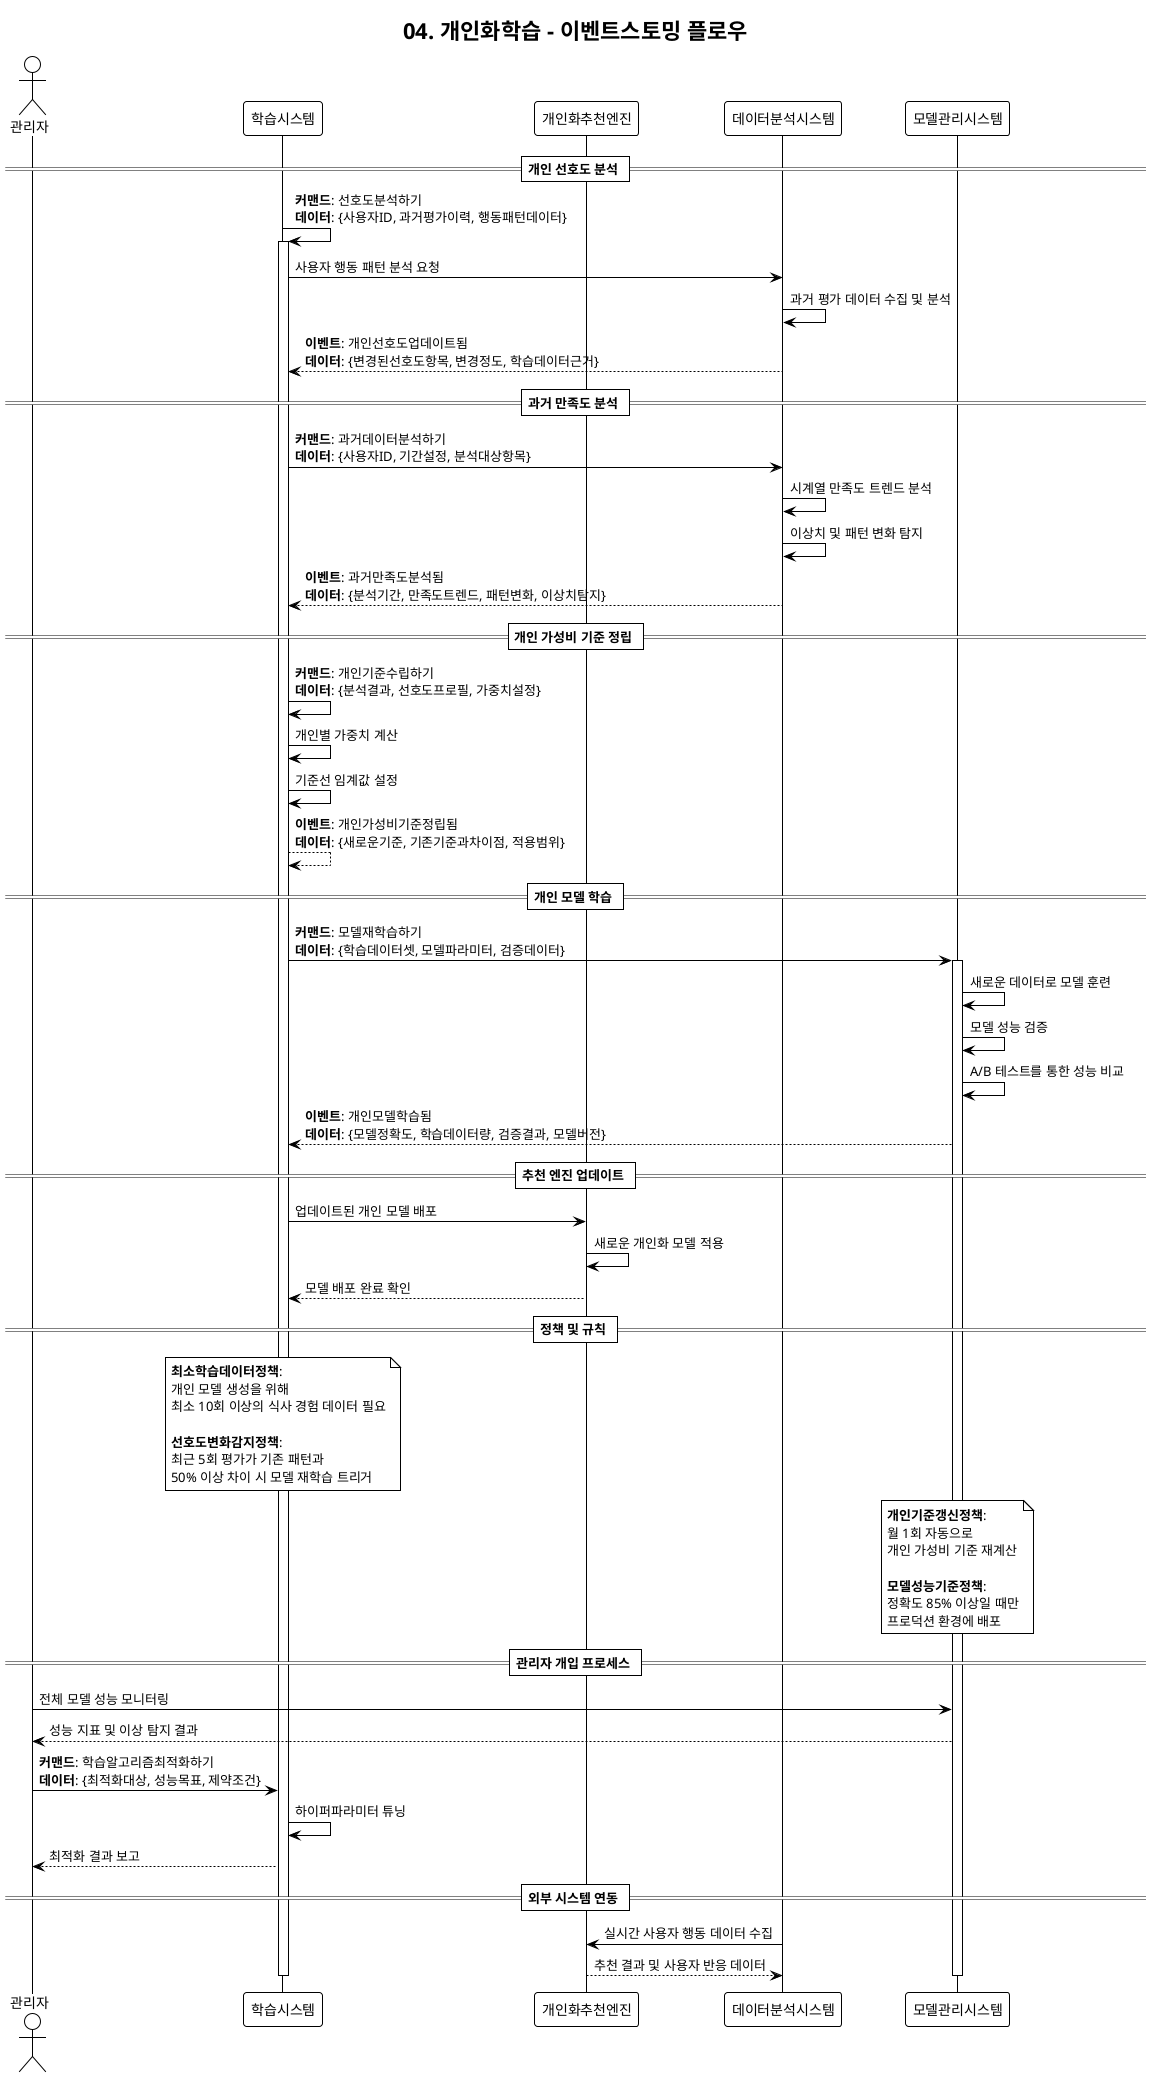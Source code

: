 @startuml 04-개인화학습
!theme mono

title 04. 개인화학습 - 이벤트스토밍 플로우

actor "관리자" as Admin
participant "학습시스템" as LearningSystem
participant "개인화추천엔진" as RecommendEngine
participant "데이터분석시스템" as DataAnalytics
participant "모델관리시스템" as ModelManager

== 개인 선호도 분석 ==

LearningSystem -> LearningSystem : **커맨드**: 선호도분석하기\n**데이터**: {사용자ID, 과거평가이력, 행동패턴데이터}
activate LearningSystem

LearningSystem -> DataAnalytics : 사용자 행동 패턴 분석 요청
DataAnalytics -> DataAnalytics : 과거 평가 데이터 수집 및 분석
DataAnalytics --> LearningSystem : **이벤트**: 개인선호도업데이트됨\n**데이터**: {변경된선호도항목, 변경정도, 학습데이터근거}

== 과거 만족도 분석 ==

LearningSystem -> DataAnalytics : **커맨드**: 과거데이터분석하기\n**데이터**: {사용자ID, 기간설정, 분석대상항목}
DataAnalytics -> DataAnalytics : 시계열 만족도 트렌드 분석
DataAnalytics -> DataAnalytics : 이상치 및 패턴 변화 탐지
DataAnalytics --> LearningSystem : **이벤트**: 과거만족도분석됨\n**데이터**: {분석기간, 만족도트렌드, 패턴변화, 이상치탐지}

== 개인 가성비 기준 정립 ==

LearningSystem -> LearningSystem : **커맨드**: 개인기준수립하기\n**데이터**: {분석결과, 선호도프로필, 가중치설정}
LearningSystem -> LearningSystem : 개인별 가중치 계산
LearningSystem -> LearningSystem : 기준선 임계값 설정
LearningSystem --> LearningSystem : **이벤트**: 개인가성비기준정립됨\n**데이터**: {새로운기준, 기존기준과차이점, 적용범위}

== 개인 모델 학습 ==

LearningSystem -> ModelManager : **커맨드**: 모델재학습하기\n**데이터**: {학습데이터셋, 모델파라미터, 검증데이터}
activate ModelManager

ModelManager -> ModelManager : 새로운 데이터로 모델 훈련
ModelManager -> ModelManager : 모델 성능 검증
ModelManager -> ModelManager : A/B 테스트를 통한 성능 비교
ModelManager --> LearningSystem : **이벤트**: 개인모델학습됨\n**데이터**: {모델정확도, 학습데이터량, 검증결과, 모델버전}

== 추천 엔진 업데이트 ==

LearningSystem -> RecommendEngine : 업데이트된 개인 모델 배포
RecommendEngine -> RecommendEngine : 새로운 개인화 모델 적용
RecommendEngine --> LearningSystem : 모델 배포 완료 확인

== 정책 및 규칙 ==

note over LearningSystem
**최소학습데이터정책**:
개인 모델 생성을 위해
최소 10회 이상의 식사 경험 데이터 필요

**선호도변화감지정책**:
최근 5회 평가가 기존 패턴과
50% 이상 차이 시 모델 재학습 트리거
end note

note over ModelManager
**개인기준갱신정책**:
월 1회 자동으로
개인 가성비 기준 재계산

**모델성능기준정책**:
정확도 85% 이상일 때만
프로덕션 환경에 배포
end note

== 관리자 개입 프로세스 ==

Admin -> ModelManager : 전체 모델 성능 모니터링
ModelManager --> Admin : 성능 지표 및 이상 탐지 결과

Admin -> LearningSystem : **커맨드**: 학습알고리즘최적화하기\n**데이터**: {최적화대상, 성능목표, 제약조건}
LearningSystem -> LearningSystem : 하이퍼파라미터 튜닝
LearningSystem --> Admin : 최적화 결과 보고

== 외부 시스템 연동 ==

DataAnalytics -> RecommendEngine : 실시간 사용자 행동 데이터 수집
RecommendEngine --> DataAnalytics : 추천 결과 및 사용자 반응 데이터

deactivate ModelManager
deactivate LearningSystem

@enduml